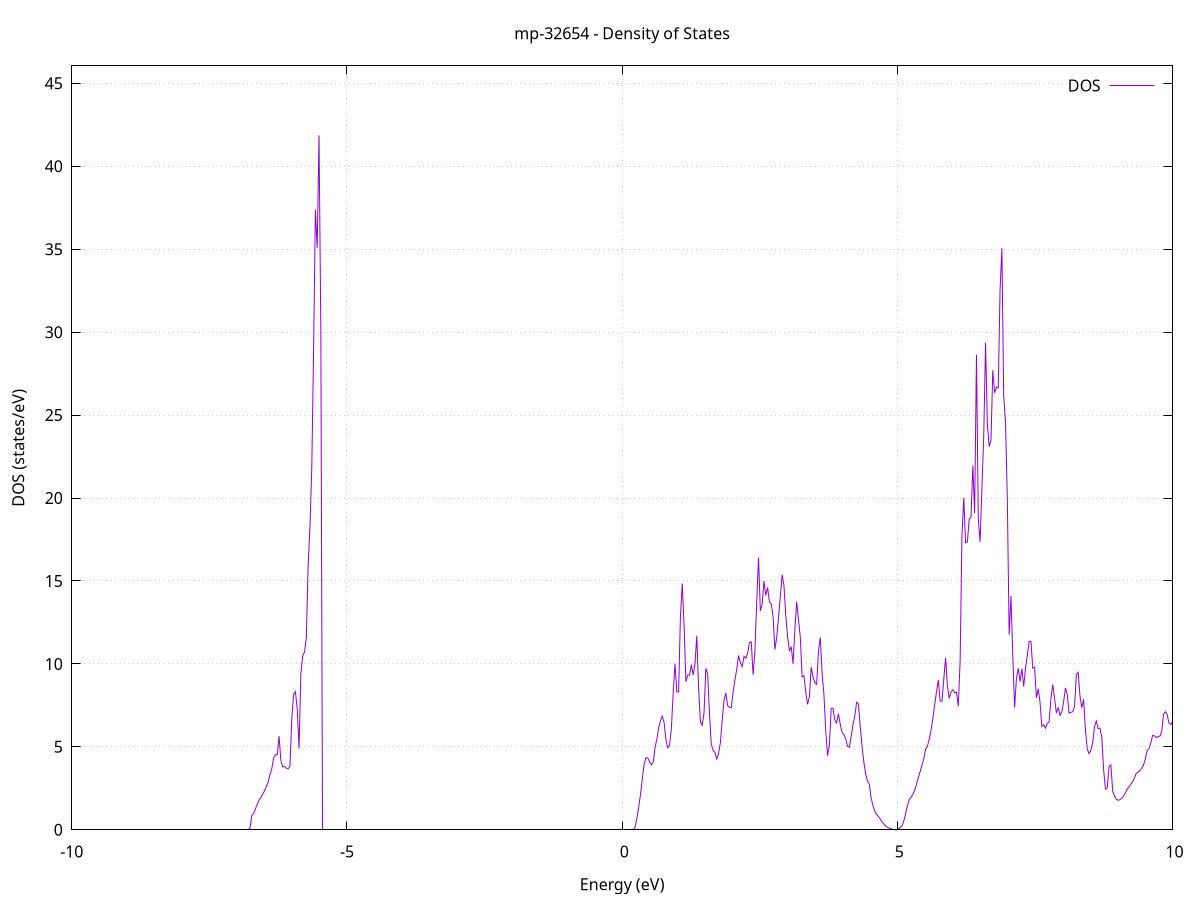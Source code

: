 set title 'mp-32654 - Density of States'
set xlabel 'Energy (eV)'
set ylabel 'DOS (states/eV)'
set grid
set xrange [-10:10]
set yrange [0:46.052]
set xzeroaxis lt -1
set terminal png size 800,600
set output 'mp-32654_dos_gnuplot.png'
plot '-' using 1:2 with lines title 'DOS'
-48.308000 0.000000
-48.275000 0.000000
-48.242000 0.000000
-48.209000 0.000000
-48.176000 0.000000
-48.143000 0.000000
-48.110000 0.000000
-48.077000 0.000000
-48.044000 0.000000
-48.011000 0.000000
-47.978000 0.000000
-47.945000 0.000000
-47.912000 0.000000
-47.879000 0.000000
-47.846000 0.000000
-47.813000 0.000000
-47.780000 0.000000
-47.747000 0.000000
-47.714000 0.000000
-47.681000 0.000000
-47.648000 0.000000
-47.615000 0.000000
-47.582000 0.000000
-47.549000 0.000000
-47.516000 0.000000
-47.483000 0.000000
-47.450000 0.000000
-47.417000 0.000000
-47.384000 0.000000
-47.351000 0.000000
-47.318000 0.000000
-47.285000 0.000000
-47.252000 0.000000
-47.219000 0.000000
-47.186000 0.000000
-47.153000 0.000000
-47.120000 0.000000
-47.087000 0.000000
-47.054000 0.000000
-47.021000 0.000000
-46.988000 0.000000
-46.955000 0.000000
-46.922000 0.000000
-46.889000 0.000000
-46.856000 0.000000
-46.823000 0.000000
-46.790000 0.000000
-46.757000 0.000000
-46.724000 0.000000
-46.691000 0.000000
-46.658000 0.000000
-46.625000 0.000000
-46.592000 0.000000
-46.559000 0.000000
-46.526000 0.000000
-46.493000 0.000000
-46.460000 0.000000
-46.427000 0.000000
-46.394000 0.000000
-46.361000 0.000000
-46.328000 0.000000
-46.295000 0.000000
-46.262100 0.000000
-46.229100 0.000000
-46.196100 0.000000
-46.163100 0.000000
-46.130100 0.000000
-46.097100 0.000000
-46.064100 0.000000
-46.031100 0.000000
-45.998100 0.000000
-45.965100 0.000000
-45.932100 0.000000
-45.899100 0.000000
-45.866100 0.000000
-45.833100 0.000000
-45.800100 0.000000
-45.767100 0.000000
-45.734100 0.000000
-45.701100 0.000000
-45.668100 0.000000
-45.635100 0.000000
-45.602100 0.000000
-45.569100 0.000000
-45.536100 0.000000
-45.503100 0.000000
-45.470100 0.000000
-45.437100 0.000000
-45.404100 0.000000
-45.371100 0.000000
-45.338100 0.000000
-45.305100 0.000000
-45.272100 0.000000
-45.239100 0.000000
-45.206100 0.000000
-45.173100 0.000000
-45.140100 0.000000
-45.107100 0.000000
-45.074100 0.000000
-45.041100 0.000000
-45.008100 0.000000
-44.975100 0.000000
-44.942100 0.000000
-44.909100 0.000000
-44.876100 0.000000
-44.843100 0.000000
-44.810100 0.000000
-44.777100 0.000000
-44.744100 0.000000
-44.711100 0.000000
-44.678100 0.000000
-44.645100 0.000000
-44.612100 0.000000
-44.579100 0.000000
-44.546100 0.000000
-44.513100 0.000000
-44.480100 0.000000
-44.447100 0.000000
-44.414100 0.000000
-44.381100 0.000000
-44.348100 0.000000
-44.315100 0.000000
-44.282100 0.000000
-44.249100 0.000000
-44.216100 0.000000
-44.183100 0.000000
-44.150100 0.000000
-44.117100 0.000000
-44.084100 0.000000
-44.051100 0.000000
-44.018100 0.000000
-43.985100 0.000000
-43.952100 0.000000
-43.919100 0.000000
-43.886100 0.000000
-43.853100 0.000000
-43.820100 0.000000
-43.787100 0.000000
-43.754100 0.000000
-43.721100 0.000000
-43.688100 0.000000
-43.655100 0.000000
-43.622100 0.000000
-43.589100 0.000000
-43.556100 0.000000
-43.523100 0.000000
-43.490100 0.000000
-43.457100 0.000000
-43.424100 0.000000
-43.391100 0.000000
-43.358100 0.000000
-43.325100 0.000000
-43.292100 0.000000
-43.259100 0.000000
-43.226100 0.000000
-43.193100 0.000000
-43.160100 0.000000
-43.127100 0.000000
-43.094100 0.000000
-43.061100 0.000000
-43.028100 0.000000
-42.995100 0.000000
-42.962100 0.000000
-42.929100 0.000000
-42.896100 0.000000
-42.863100 0.000000
-42.830100 0.000000
-42.797100 0.000000
-42.764100 0.000000
-42.731100 0.000000
-42.698100 0.000000
-42.665100 0.000000
-42.632100 0.000000
-42.599100 0.000000
-42.566100 0.000000
-42.533100 0.000000
-42.500100 0.000000
-42.467100 0.000000
-42.434100 0.000000
-42.401100 0.000000
-42.368100 0.000000
-42.335100 0.000000
-42.302100 0.000000
-42.269100 0.000000
-42.236100 0.000000
-42.203100 0.000000
-42.170100 0.000000
-42.137100 0.000000
-42.104100 0.000000
-42.071100 0.000000
-42.038100 0.000000
-42.005100 0.000000
-41.972100 0.000000
-41.939100 0.000000
-41.906100 0.000000
-41.873100 0.000000
-41.840100 0.000000
-41.807100 0.000000
-41.774100 0.000000
-41.741100 0.000000
-41.708100 0.000000
-41.675100 0.000000
-41.642100 0.000000
-41.609100 0.000000
-41.576100 0.000000
-41.543100 0.000000
-41.510100 0.000000
-41.477100 0.000000
-41.444100 0.000000
-41.411100 0.000000
-41.378100 0.000000
-41.345100 0.000000
-41.312100 0.000000
-41.279100 0.000000
-41.246100 0.000000
-41.213100 0.000000
-41.180100 0.000000
-41.147100 0.000000
-41.114100 0.000000
-41.081100 0.000000
-41.048100 0.000000
-41.015100 0.000000
-40.982100 0.000000
-40.949100 0.000000
-40.916100 0.000000
-40.883100 0.000000
-40.850100 0.000000
-40.817100 0.000000
-40.784100 0.000000
-40.751100 0.000000
-40.718100 0.000000
-40.685100 0.000000
-40.652100 0.000000
-40.619100 0.000000
-40.586100 0.000000
-40.553100 0.000000
-40.520100 0.000000
-40.487100 0.000000
-40.454100 0.000000
-40.421100 0.000000
-40.388100 0.000000
-40.355100 0.000000
-40.322100 0.000000
-40.289100 0.000000
-40.256100 0.000000
-40.223100 0.000000
-40.190100 0.000000
-40.157100 0.000000
-40.124200 0.000000
-40.091200 0.000000
-40.058200 0.000000
-40.025200 0.000000
-39.992200 0.000000
-39.959200 0.000000
-39.926200 0.000000
-39.893200 0.000000
-39.860200 0.000000
-39.827200 0.000000
-39.794200 0.000000
-39.761200 0.000000
-39.728200 0.000000
-39.695200 0.000000
-39.662200 0.000000
-39.629200 0.000000
-39.596200 0.000000
-39.563200 0.000000
-39.530200 0.000000
-39.497200 0.000000
-39.464200 0.000000
-39.431200 0.000000
-39.398200 0.000000
-39.365200 0.000000
-39.332200 0.000000
-39.299200 0.000000
-39.266200 0.000000
-39.233200 0.000000
-39.200200 0.000000
-39.167200 0.000000
-39.134200 0.000000
-39.101200 0.000000
-39.068200 0.000000
-39.035200 0.000000
-39.002200 0.000000
-38.969200 0.000000
-38.936200 0.000000
-38.903200 0.000000
-38.870200 0.000000
-38.837200 0.000000
-38.804200 0.000000
-38.771200 0.000000
-38.738200 0.000000
-38.705200 0.000000
-38.672200 0.000000
-38.639200 0.000000
-38.606200 0.000000
-38.573200 0.000000
-38.540200 0.000000
-38.507200 0.000000
-38.474200 0.000000
-38.441200 0.000000
-38.408200 0.000000
-38.375200 0.000000
-38.342200 0.000000
-38.309200 0.000000
-38.276200 0.000000
-38.243200 0.000000
-38.210200 0.000000
-38.177200 0.000000
-38.144200 0.000000
-38.111200 0.000000
-38.078200 0.000000
-38.045200 0.000000
-38.012200 0.000000
-37.979200 0.000000
-37.946200 0.000000
-37.913200 0.000000
-37.880200 0.000000
-37.847200 0.000000
-37.814200 0.000000
-37.781200 0.000000
-37.748200 0.000000
-37.715200 0.000000
-37.682200 0.000000
-37.649200 0.000000
-37.616200 0.000000
-37.583200 0.000000
-37.550200 0.000000
-37.517200 0.000000
-37.484200 0.000000
-37.451200 0.000000
-37.418200 0.000000
-37.385200 0.000000
-37.352200 0.000000
-37.319200 0.000000
-37.286200 0.000000
-37.253200 0.000000
-37.220200 0.000000
-37.187200 0.000000
-37.154200 0.000000
-37.121200 0.000000
-37.088200 0.000000
-37.055200 0.000000
-37.022200 0.000000
-36.989200 0.000000
-36.956200 0.000000
-36.923200 0.000000
-36.890200 0.000000
-36.857200 0.000000
-36.824200 0.000000
-36.791200 0.000000
-36.758200 0.000000
-36.725200 0.000000
-36.692200 0.000000
-36.659200 0.000000
-36.626200 0.000000
-36.593200 0.000000
-36.560200 0.000000
-36.527200 0.000000
-36.494200 0.000000
-36.461200 0.000000
-36.428200 0.000000
-36.395200 0.000000
-36.362200 0.000000
-36.329200 0.000000
-36.296200 0.000000
-36.263200 0.000000
-36.230200 0.000000
-36.197200 0.000000
-36.164200 0.000000
-36.131200 0.000000
-36.098200 0.000000
-36.065200 0.000000
-36.032200 0.000000
-35.999200 0.000000
-35.966200 0.000000
-35.933200 0.000000
-35.900200 0.000000
-35.867200 0.000000
-35.834200 0.000000
-35.801200 0.000000
-35.768200 0.000000
-35.735200 0.000000
-35.702200 0.000000
-35.669200 0.000000
-35.636200 0.000000
-35.603200 0.000000
-35.570200 0.000000
-35.537200 0.000000
-35.504200 0.000000
-35.471200 0.000000
-35.438200 0.000000
-35.405200 0.000000
-35.372200 0.000000
-35.339200 0.000000
-35.306200 0.000000
-35.273200 0.000000
-35.240200 0.000000
-35.207200 0.000000
-35.174200 0.000000
-35.141200 0.000000
-35.108200 0.000000
-35.075200 0.000000
-35.042200 0.000000
-35.009200 0.000000
-34.976200 0.000000
-34.943200 0.000000
-34.910200 0.000000
-34.877200 0.000000
-34.844200 0.000000
-34.811200 0.000000
-34.778200 0.000000
-34.745200 0.000000
-34.712200 0.000000
-34.679200 0.000000
-34.646200 0.000000
-34.613200 0.000000
-34.580200 0.000000
-34.547200 0.000000
-34.514200 0.000000
-34.481200 0.000000
-34.448200 0.000000
-34.415200 0.000000
-34.382200 0.000000
-34.349200 0.000000
-34.316200 0.000000
-34.283200 0.000000
-34.250200 0.000000
-34.217200 0.000000
-34.184200 0.000000
-34.151200 0.000000
-34.118200 0.000000
-34.085200 0.000000
-34.052200 0.000000
-34.019200 0.000000
-33.986300 0.000000
-33.953300 0.000000
-33.920300 0.000000
-33.887300 0.000000
-33.854300 0.000000
-33.821300 0.000000
-33.788300 0.000000
-33.755300 0.000000
-33.722300 0.000000
-33.689300 0.000000
-33.656300 0.000000
-33.623300 0.000000
-33.590300 0.000000
-33.557300 0.000000
-33.524300 0.000000
-33.491300 0.000000
-33.458300 0.000000
-33.425300 0.000000
-33.392300 0.000000
-33.359300 0.000000
-33.326300 0.000000
-33.293300 0.000000
-33.260300 0.000000
-33.227300 0.000000
-33.194300 0.000000
-33.161300 0.000000
-33.128300 0.000000
-33.095300 0.000000
-33.062300 0.000000
-33.029300 0.000000
-32.996300 0.000000
-32.963300 0.000000
-32.930300 0.000000
-32.897300 0.000000
-32.864300 0.000000
-32.831300 0.000000
-32.798300 0.000000
-32.765300 0.000000
-32.732300 0.000000
-32.699300 0.000000
-32.666300 0.000000
-32.633300 0.000000
-32.600300 0.000000
-32.567300 0.000000
-32.534300 0.000000
-32.501300 0.000000
-32.468300 0.000000
-32.435300 0.000000
-32.402300 0.000000
-32.369300 0.000000
-32.336300 0.000000
-32.303300 0.000000
-32.270300 0.000000
-32.237300 0.000000
-32.204300 0.000000
-32.171300 0.000000
-32.138300 0.000000
-32.105300 0.000000
-32.072300 0.000000
-32.039300 0.000000
-32.006300 0.000000
-31.973300 0.000000
-31.940300 0.000000
-31.907300 0.000000
-31.874300 0.000000
-31.841300 0.000000
-31.808300 0.000000
-31.775300 0.000000
-31.742300 0.000000
-31.709300 0.000000
-31.676300 0.000000
-31.643300 0.000000
-31.610300 0.000000
-31.577300 0.000000
-31.544300 0.000000
-31.511300 0.000000
-31.478300 0.000000
-31.445300 0.000000
-31.412300 0.000000
-31.379300 0.000000
-31.346300 0.000000
-31.313300 0.000000
-31.280300 0.000000
-31.247300 0.000000
-31.214300 0.000000
-31.181300 0.000000
-31.148300 0.000000
-31.115300 0.000000
-31.082300 0.000000
-31.049300 0.000000
-31.016300 0.000000
-30.983300 0.000000
-30.950300 0.000000
-30.917300 0.000000
-30.884300 0.000000
-30.851300 0.000000
-30.818300 0.000000
-30.785300 0.000000
-30.752300 0.000000
-30.719300 0.000000
-30.686300 0.000000
-30.653300 0.000000
-30.620300 0.000000
-30.587300 0.000000
-30.554300 0.000000
-30.521300 0.000000
-30.488300 0.000000
-30.455300 0.000000
-30.422300 0.000000
-30.389300 0.000000
-30.356300 0.000000
-30.323300 0.000000
-30.290300 0.000000
-30.257300 0.000000
-30.224300 0.000000
-30.191300 0.000000
-30.158300 0.000000
-30.125300 0.000000
-30.092300 0.000000
-30.059300 0.000000
-30.026300 0.000000
-29.993300 0.000000
-29.960300 0.000000
-29.927300 0.000000
-29.894300 0.000000
-29.861300 0.000000
-29.828300 0.000000
-29.795300 0.000000
-29.762300 0.000000
-29.729300 0.000000
-29.696300 0.000000
-29.663300 0.000000
-29.630300 0.000000
-29.597300 0.000000
-29.564300 0.000000
-29.531300 0.000000
-29.498300 0.000000
-29.465300 0.000000
-29.432300 0.000000
-29.399300 0.000000
-29.366300 0.000000
-29.333300 0.000000
-29.300300 0.000000
-29.267300 0.000000
-29.234300 0.000000
-29.201300 0.000000
-29.168300 0.000000
-29.135300 0.000000
-29.102300 0.000000
-29.069300 0.000000
-29.036300 0.000000
-29.003300 0.000000
-28.970300 0.000000
-28.937300 0.000000
-28.904300 0.000000
-28.871300 0.000000
-28.838300 0.000000
-28.805300 0.000000
-28.772300 0.000000
-28.739300 0.000000
-28.706300 0.000000
-28.673300 0.000000
-28.640300 0.000000
-28.607300 0.000000
-28.574300 0.000000
-28.541300 0.000000
-28.508300 0.000000
-28.475300 0.000000
-28.442300 0.000000
-28.409300 0.000000
-28.376300 0.000000
-28.343300 0.000000
-28.310300 0.000000
-28.277300 0.000000
-28.244300 0.000000
-28.211300 0.000000
-28.178300 0.000000
-28.145300 0.000000
-28.112300 0.000000
-28.079300 0.000000
-28.046300 0.000000
-28.013300 0.000000
-27.980300 0.000000
-27.947300 0.000000
-27.914300 0.000000
-27.881300 0.000000
-27.848400 0.000000
-27.815400 0.000000
-27.782400 0.000000
-27.749400 0.000000
-27.716400 0.000000
-27.683400 0.000000
-27.650400 0.000000
-27.617400 0.000000
-27.584400 0.000000
-27.551400 0.000000
-27.518400 0.000000
-27.485400 0.000000
-27.452400 0.000000
-27.419400 0.000000
-27.386400 0.000000
-27.353400 0.000000
-27.320400 0.000000
-27.287400 0.000000
-27.254400 0.000000
-27.221400 0.000000
-27.188400 0.000000
-27.155400 0.000000
-27.122400 0.000000
-27.089400 0.000000
-27.056400 0.000000
-27.023400 0.000000
-26.990400 0.000000
-26.957400 0.000000
-26.924400 0.000000
-26.891400 0.000000
-26.858400 0.000000
-26.825400 0.000000
-26.792400 0.000000
-26.759400 0.000000
-26.726400 0.000000
-26.693400 0.000000
-26.660400 0.000000
-26.627400 0.000000
-26.594400 0.000000
-26.561400 0.000000
-26.528400 0.000000
-26.495400 0.000000
-26.462400 0.000000
-26.429400 0.000000
-26.396400 0.000000
-26.363400 0.000000
-26.330400 0.000000
-26.297400 0.000000
-26.264400 0.000000
-26.231400 0.000000
-26.198400 0.000000
-26.165400 0.000000
-26.132400 0.000000
-26.099400 0.000000
-26.066400 0.000000
-26.033400 0.000000
-26.000400 0.000000
-25.967400 0.000000
-25.934400 0.000000
-25.901400 0.000000
-25.868400 0.000000
-25.835400 0.000000
-25.802400 0.000000
-25.769400 0.000000
-25.736400 0.000000
-25.703400 0.000000
-25.670400 0.000000
-25.637400 0.000000
-25.604400 0.000000
-25.571400 0.000000
-25.538400 0.000000
-25.505400 0.000000
-25.472400 0.000000
-25.439400 0.000000
-25.406400 0.000000
-25.373400 0.000000
-25.340400 0.000000
-25.307400 0.000000
-25.274400 0.000000
-25.241400 0.000000
-25.208400 0.000000
-25.175400 0.000000
-25.142400 0.000000
-25.109400 0.000000
-25.076400 0.000000
-25.043400 0.000000
-25.010400 0.000000
-24.977400 0.000000
-24.944400 0.000000
-24.911400 0.000000
-24.878400 0.000000
-24.845400 0.000000
-24.812400 0.000000
-24.779400 0.000000
-24.746400 0.000000
-24.713400 0.000000
-24.680400 0.000000
-24.647400 0.000000
-24.614400 0.000000
-24.581400 0.000000
-24.548400 0.000000
-24.515400 0.000000
-24.482400 0.000000
-24.449400 0.000000
-24.416400 0.000000
-24.383400 0.000000
-24.350400 0.000000
-24.317400 0.000000
-24.284400 0.000000
-24.251400 0.000000
-24.218400 0.000000
-24.185400 0.000000
-24.152400 0.000000
-24.119400 0.000000
-24.086400 0.000000
-24.053400 0.000000
-24.020400 0.000000
-23.987400 565.505700
-23.954400 414.787300
-23.921400 0.000000
-23.888400 0.000000
-23.855400 0.000000
-23.822400 0.000000
-23.789400 0.000000
-23.756400 0.000000
-23.723400 0.000000
-23.690400 0.000000
-23.657400 0.000000
-23.624400 0.000000
-23.591400 0.000000
-23.558400 0.000000
-23.525400 0.000000
-23.492400 0.000000
-23.459400 0.000000
-23.426400 0.000000
-23.393400 0.000000
-23.360400 0.000000
-23.327400 0.000000
-23.294400 0.000000
-23.261400 0.000000
-23.228400 0.000000
-23.195400 0.000000
-23.162400 0.000000
-23.129400 0.000000
-23.096400 0.000000
-23.063400 0.000000
-23.030400 0.000000
-22.997400 0.000000
-22.964400 0.000000
-22.931400 0.000000
-22.898400 0.000000
-22.865400 0.000000
-22.832400 0.000000
-22.799400 0.000000
-22.766400 0.000000
-22.733400 0.000000
-22.700400 0.000000
-22.667400 0.000000
-22.634400 0.000000
-22.601400 0.000000
-22.568400 0.000000
-22.535400 0.000000
-22.502400 0.000000
-22.469400 0.000000
-22.436400 0.000000
-22.403400 0.000000
-22.370400 0.000000
-22.337400 0.000000
-22.304400 0.000000
-22.271400 0.000000
-22.238400 0.000000
-22.205400 0.000000
-22.172400 0.000000
-22.139400 0.000000
-22.106400 0.000000
-22.073400 0.000000
-22.040400 0.000000
-22.007400 0.000000
-21.974400 0.000000
-21.941400 0.000000
-21.908400 0.000000
-21.875400 0.000000
-21.842400 0.000000
-21.809400 0.000000
-21.776400 0.000000
-21.743400 0.000000
-21.710500 0.000000
-21.677500 0.000000
-21.644500 0.000000
-21.611500 0.000000
-21.578500 0.000000
-21.545500 0.000000
-21.512500 0.000000
-21.479500 0.000000
-21.446500 0.000000
-21.413500 0.000000
-21.380500 0.000000
-21.347500 0.000000
-21.314500 0.000000
-21.281500 0.000000
-21.248500 0.000000
-21.215500 0.000000
-21.182500 0.000000
-21.149500 0.000000
-21.116500 0.000000
-21.083500 0.000000
-21.050500 0.000000
-21.017500 0.000000
-20.984500 0.000000
-20.951500 0.000000
-20.918500 0.000000
-20.885500 0.000000
-20.852500 0.000000
-20.819500 0.000000
-20.786500 0.000000
-20.753500 0.000000
-20.720500 0.000000
-20.687500 0.000000
-20.654500 0.000000
-20.621500 0.000000
-20.588500 0.000000
-20.555500 0.000000
-20.522500 0.000000
-20.489500 0.000000
-20.456500 0.000000
-20.423500 0.000000
-20.390500 0.000000
-20.357500 0.000000
-20.324500 0.000000
-20.291500 0.000000
-20.258500 0.000000
-20.225500 0.000000
-20.192500 0.000000
-20.159500 0.000000
-20.126500 0.000000
-20.093500 0.000000
-20.060500 0.000000
-20.027500 0.000000
-19.994500 0.000000
-19.961500 0.000000
-19.928500 0.000000
-19.895500 0.000000
-19.862500 0.000000
-19.829500 0.000000
-19.796500 0.000000
-19.763500 0.000000
-19.730500 0.000000
-19.697500 0.000000
-19.664500 0.000000
-19.631500 0.000000
-19.598500 0.000000
-19.565500 0.000000
-19.532500 0.000000
-19.499500 0.000000
-19.466500 0.000000
-19.433500 0.000000
-19.400500 0.000000
-19.367500 0.000000
-19.334500 0.000000
-19.301500 0.000000
-19.268500 0.000000
-19.235500 0.000000
-19.202500 0.000000
-19.169500 0.000000
-19.136500 0.000000
-19.103500 0.000000
-19.070500 0.000000
-19.037500 0.000000
-19.004500 0.000000
-18.971500 0.000000
-18.938500 0.000000
-18.905500 0.000000
-18.872500 0.000000
-18.839500 0.000000
-18.806500 0.000000
-18.773500 0.000000
-18.740500 0.000000
-18.707500 0.000000
-18.674500 0.000000
-18.641500 0.000000
-18.608500 0.000000
-18.575500 0.000000
-18.542500 0.000000
-18.509500 0.000000
-18.476500 0.000000
-18.443500 0.000000
-18.410500 0.000000
-18.377500 0.000000
-18.344500 0.000000
-18.311500 0.000000
-18.278500 0.000000
-18.245500 0.000000
-18.212500 0.000000
-18.179500 0.000000
-18.146500 0.000000
-18.113500 0.000000
-18.080500 0.000000
-18.047500 0.000000
-18.014500 0.000000
-17.981500 0.000000
-17.948500 0.000000
-17.915500 0.000000
-17.882500 0.000000
-17.849500 0.000000
-17.816500 0.000000
-17.783500 0.000000
-17.750500 0.000000
-17.717500 0.000000
-17.684500 0.000000
-17.651500 0.000000
-17.618500 0.000000
-17.585500 0.000000
-17.552500 0.000000
-17.519500 0.000000
-17.486500 0.000000
-17.453500 0.000000
-17.420500 0.000000
-17.387500 0.000000
-17.354500 0.000000
-17.321500 0.000000
-17.288500 0.000000
-17.255500 0.000000
-17.222500 0.000000
-17.189500 0.000000
-17.156500 0.000000
-17.123500 0.000000
-17.090500 0.000000
-17.057500 0.000000
-17.024500 0.000000
-16.991500 0.000000
-16.958500 0.000000
-16.925500 0.000000
-16.892500 0.000000
-16.859500 0.000000
-16.826500 0.000000
-16.793500 0.000000
-16.760500 0.000000
-16.727500 0.000000
-16.694500 0.000000
-16.661500 0.000000
-16.628500 0.000000
-16.595500 0.000000
-16.562500 0.000000
-16.529500 0.000000
-16.496500 0.000000
-16.463500 0.000000
-16.430500 0.000000
-16.397500 0.000000
-16.364500 0.000000
-16.331500 0.000000
-16.298500 0.000000
-16.265500 0.000000
-16.232500 0.000000
-16.199500 0.000000
-16.166500 0.000000
-16.133500 0.000000
-16.100500 0.000000
-16.067500 0.000000
-16.034500 0.000000
-16.001500 0.000000
-15.968500 0.000000
-15.935500 0.000000
-15.902500 0.000000
-15.869500 0.000000
-15.836500 0.000000
-15.803500 0.000000
-15.770500 0.000000
-15.737500 0.000000
-15.704500 0.000000
-15.671500 0.000000
-15.638500 0.000000
-15.605500 0.000000
-15.572600 0.000000
-15.539600 0.000000
-15.506600 0.000000
-15.473600 0.000000
-15.440600 0.000000
-15.407600 0.000000
-15.374600 0.000000
-15.341600 0.000000
-15.308600 0.000000
-15.275600 0.000000
-15.242600 0.000000
-15.209600 0.000000
-15.176600 0.000000
-15.143600 0.000000
-15.110600 0.000000
-15.077600 0.000000
-15.044600 0.000000
-15.011600 0.000000
-14.978600 0.000000
-14.945600 0.000000
-14.912600 0.000000
-14.879600 0.000000
-14.846600 0.000000
-14.813600 0.000000
-14.780600 0.000000
-14.747600 0.000000
-14.714600 0.000000
-14.681600 0.000000
-14.648600 0.000000
-14.615600 0.000000
-14.582600 0.000000
-14.549600 0.000000
-14.516600 0.000000
-14.483600 0.000000
-14.450600 0.000000
-14.417600 0.000000
-14.384600 0.000000
-14.351600 0.000000
-14.318600 0.000000
-14.285600 0.000000
-14.252600 0.000000
-14.219600 0.000000
-14.186600 0.000000
-14.153600 0.000000
-14.120600 0.000000
-14.087600 0.000000
-14.054600 0.000000
-14.021600 0.000000
-13.988600 0.000000
-13.955600 0.000000
-13.922600 0.000000
-13.889600 0.000000
-13.856600 0.000000
-13.823600 0.000000
-13.790600 0.000000
-13.757600 0.000000
-13.724600 0.000000
-13.691600 0.000000
-13.658600 0.000000
-13.625600 0.000000
-13.592600 0.000000
-13.559600 0.000000
-13.526600 0.000000
-13.493600 0.000000
-13.460600 0.000000
-13.427600 0.000000
-13.394600 0.000000
-13.361600 0.000000
-13.328600 0.000000
-13.295600 0.000000
-13.262600 0.000000
-13.229600 0.000000
-13.196600 0.000000
-13.163600 0.000000
-13.130600 0.000000
-13.097600 0.000000
-13.064600 0.000000
-13.031600 0.000000
-12.998600 0.000000
-12.965600 0.000000
-12.932600 0.000000
-12.899600 0.000000
-12.866600 0.000000
-12.833600 0.000000
-12.800600 0.000000
-12.767600 0.000000
-12.734600 0.000000
-12.701600 0.000000
-12.668600 0.000000
-12.635600 0.000000
-12.602600 0.000000
-12.569600 0.000000
-12.536600 0.000000
-12.503600 0.000000
-12.470600 0.000000
-12.437600 0.000000
-12.404600 0.000000
-12.371600 0.000000
-12.338600 0.000000
-12.305600 0.000000
-12.272600 0.000000
-12.239600 0.000000
-12.206600 0.000000
-12.173600 0.000000
-12.140600 0.000000
-12.107600 0.000000
-12.074600 0.000000
-12.041600 0.000000
-12.008600 0.000000
-11.975600 0.000000
-11.942600 0.000000
-11.909600 0.000000
-11.876600 0.000000
-11.843600 0.000000
-11.810600 0.000000
-11.777600 0.000000
-11.744600 0.000000
-11.711600 0.000000
-11.678600 0.000000
-11.645600 0.000000
-11.612600 0.000000
-11.579600 0.000000
-11.546600 0.000000
-11.513600 0.000000
-11.480600 0.000000
-11.447600 0.000000
-11.414600 0.000000
-11.381600 0.000000
-11.348600 0.000000
-11.315600 0.000000
-11.282600 0.000000
-11.249600 0.000000
-11.216600 0.000000
-11.183600 0.000000
-11.150600 0.000000
-11.117600 0.000000
-11.084600 0.000000
-11.051600 0.000000
-11.018600 0.000000
-10.985600 0.000000
-10.952600 0.000000
-10.919600 0.000000
-10.886600 0.000000
-10.853600 0.000000
-10.820600 0.000000
-10.787600 0.000000
-10.754600 0.000000
-10.721600 0.000000
-10.688600 0.000000
-10.655600 0.000000
-10.622600 0.000000
-10.589600 0.000000
-10.556600 0.000000
-10.523600 0.000000
-10.490600 0.000000
-10.457600 0.000000
-10.424600 0.000000
-10.391600 0.000000
-10.358600 0.000000
-10.325600 0.000000
-10.292600 0.000000
-10.259600 0.000000
-10.226600 0.000000
-10.193600 0.000000
-10.160600 0.000000
-10.127600 0.000000
-10.094600 0.000000
-10.061600 0.000000
-10.028600 0.000000
-9.995600 0.000000
-9.962600 0.000000
-9.929600 0.000000
-9.896600 0.000000
-9.863600 0.000000
-9.830600 0.000000
-9.797600 0.000000
-9.764600 0.000000
-9.731600 0.000000
-9.698600 0.000000
-9.665600 0.000000
-9.632600 0.000000
-9.599600 0.000000
-9.566600 0.000000
-9.533600 0.000000
-9.500600 0.000000
-9.467600 0.000000
-9.434700 0.000000
-9.401700 0.000000
-9.368700 0.000000
-9.335700 0.000000
-9.302700 0.000000
-9.269700 0.000000
-9.236700 0.000000
-9.203700 0.000000
-9.170700 0.000000
-9.137700 0.000000
-9.104700 0.000000
-9.071700 0.000000
-9.038700 0.000000
-9.005700 0.000000
-8.972700 0.000000
-8.939700 0.000000
-8.906700 0.000000
-8.873700 0.000000
-8.840700 0.000000
-8.807700 0.000000
-8.774700 0.000000
-8.741700 0.000000
-8.708700 0.000000
-8.675700 0.000000
-8.642700 0.000000
-8.609700 0.000000
-8.576700 0.000000
-8.543700 0.000000
-8.510700 0.000000
-8.477700 0.000000
-8.444700 0.000000
-8.411700 0.000000
-8.378700 0.000000
-8.345700 0.000000
-8.312700 0.000000
-8.279700 0.000000
-8.246700 0.000000
-8.213700 0.000000
-8.180700 0.000000
-8.147700 0.000000
-8.114700 0.000000
-8.081700 0.000000
-8.048700 0.000000
-8.015700 0.000000
-7.982700 0.000000
-7.949700 0.000000
-7.916700 0.000000
-7.883700 0.000000
-7.850700 0.000000
-7.817700 0.000000
-7.784700 0.000000
-7.751700 0.000000
-7.718700 0.000000
-7.685700 0.000000
-7.652700 0.000000
-7.619700 0.000000
-7.586700 0.000000
-7.553700 0.000000
-7.520700 0.000000
-7.487700 0.000000
-7.454700 0.000000
-7.421700 0.000000
-7.388700 0.000000
-7.355700 0.000000
-7.322700 0.000000
-7.289700 0.000000
-7.256700 0.000000
-7.223700 0.000000
-7.190700 0.000000
-7.157700 0.000000
-7.124700 0.000000
-7.091700 0.000000
-7.058700 0.000000
-7.025700 0.000000
-6.992700 0.000000
-6.959700 0.000000
-6.926700 0.000000
-6.893700 0.000000
-6.860700 0.000000
-6.827700 0.000000
-6.794700 0.000000
-6.761700 0.105100
-6.728700 0.862500
-6.695700 0.986400
-6.662700 1.251900
-6.629700 1.554800
-6.596700 1.780900
-6.563700 1.965700
-6.530700 2.141200
-6.497700 2.352300
-6.464700 2.610600
-6.431700 2.875000
-6.398700 3.328500
-6.365700 3.675400
-6.332700 4.326300
-6.299700 4.532500
-6.266700 4.517800
-6.233700 5.648100
-6.200700 4.166500
-6.167700 3.788400
-6.134700 3.812800
-6.101700 3.708700
-6.068700 3.672900
-6.035700 3.853100
-6.002700 6.660400
-5.969700 8.159100
-5.936700 8.319900
-5.903700 7.289500
-5.870700 4.904400
-5.837700 9.423900
-5.804700 10.485100
-5.771700 10.714700
-5.738700 11.581600
-5.705700 15.919100
-5.672700 18.205900
-5.639700 21.756000
-5.606700 28.868800
-5.573700 37.385700
-5.540700 35.083100
-5.507700 41.865000
-5.474700 30.021300
-5.441700 0.000000
-5.408700 0.000000
-5.375700 0.000000
-5.342700 0.000000
-5.309700 0.000000
-5.276700 0.000000
-5.243700 0.000000
-5.210700 0.000000
-5.177700 0.000000
-5.144700 0.000000
-5.111700 0.000000
-5.078700 0.000000
-5.045700 0.000000
-5.012700 0.000000
-4.979700 0.000000
-4.946700 0.000000
-4.913700 0.000000
-4.880700 0.000000
-4.847700 0.000000
-4.814700 0.000000
-4.781700 0.000000
-4.748700 0.000000
-4.715700 0.000000
-4.682700 0.000000
-4.649700 0.000000
-4.616700 0.000000
-4.583700 0.000000
-4.550700 0.000000
-4.517700 0.000000
-4.484700 0.000000
-4.451700 0.000000
-4.418700 0.000000
-4.385700 0.000000
-4.352700 0.000000
-4.319700 0.000000
-4.286700 0.000000
-4.253700 0.000000
-4.220700 0.000000
-4.187700 0.000000
-4.154700 0.000000
-4.121700 0.000000
-4.088700 0.000000
-4.055700 0.000000
-4.022700 0.000000
-3.989700 0.000000
-3.956700 0.000000
-3.923700 0.000000
-3.890700 0.000000
-3.857700 0.000000
-3.824700 0.000000
-3.791700 0.000000
-3.758700 0.000000
-3.725700 0.000000
-3.692700 0.000000
-3.659700 0.000000
-3.626700 0.000000
-3.593700 0.000000
-3.560700 0.000000
-3.527700 0.000000
-3.494700 0.000000
-3.461700 0.000000
-3.428700 0.000000
-3.395700 0.000000
-3.362700 0.000000
-3.329700 0.000000
-3.296800 0.000000
-3.263800 0.000000
-3.230800 0.000000
-3.197800 0.000000
-3.164800 0.000000
-3.131800 0.000000
-3.098800 0.000000
-3.065800 0.000000
-3.032800 0.000000
-2.999800 0.000000
-2.966800 0.000000
-2.933800 0.000000
-2.900800 0.000000
-2.867800 0.000000
-2.834800 0.000000
-2.801800 0.000000
-2.768800 0.000000
-2.735800 0.000000
-2.702800 0.000000
-2.669800 0.000000
-2.636800 0.000000
-2.603800 0.000000
-2.570800 0.000000
-2.537800 0.000000
-2.504800 0.000000
-2.471800 0.000000
-2.438800 0.000000
-2.405800 0.000000
-2.372800 0.000000
-2.339800 0.000000
-2.306800 0.000000
-2.273800 0.000000
-2.240800 0.000000
-2.207800 0.000000
-2.174800 0.000000
-2.141800 0.000000
-2.108800 0.000000
-2.075800 0.000000
-2.042800 0.000000
-2.009800 0.000000
-1.976800 0.000000
-1.943800 0.000000
-1.910800 0.000000
-1.877800 0.000000
-1.844800 0.000000
-1.811800 0.000000
-1.778800 0.000000
-1.745800 0.000000
-1.712800 0.000000
-1.679800 0.000000
-1.646800 0.000000
-1.613800 0.000000
-1.580800 0.000000
-1.547800 0.000000
-1.514800 0.000000
-1.481800 0.000000
-1.448800 0.000000
-1.415800 0.000000
-1.382800 0.000000
-1.349800 0.000000
-1.316800 0.000000
-1.283800 0.000000
-1.250800 0.000000
-1.217800 0.000000
-1.184800 0.000000
-1.151800 0.000000
-1.118800 0.000000
-1.085800 0.000000
-1.052800 0.000000
-1.019800 0.000000
-0.986800 0.000000
-0.953800 0.000000
-0.920800 0.000000
-0.887800 0.000000
-0.854800 0.000000
-0.821800 0.000000
-0.788800 0.000000
-0.755800 0.000000
-0.722800 0.000000
-0.689800 0.000000
-0.656800 0.000000
-0.623800 0.000000
-0.590800 0.000000
-0.557800 0.000000
-0.524800 0.000000
-0.491800 0.000000
-0.458800 0.000000
-0.425800 0.000000
-0.392800 0.000000
-0.359800 0.000000
-0.326800 0.000000
-0.293800 0.000000
-0.260800 0.000000
-0.227800 0.000000
-0.194800 0.000000
-0.161800 0.000000
-0.128800 0.000000
-0.095800 0.000000
-0.062800 0.000000
-0.029800 0.000000
0.003200 0.000000
0.036200 0.000000
0.069200 0.000000
0.102200 0.000000
0.135200 0.000000
0.168200 0.000000
0.201200 0.001300
0.234200 0.138600
0.267200 0.684400
0.300200 1.345200
0.333200 2.123400
0.366200 3.052700
0.399200 3.954800
0.432200 4.338200
0.465200 4.330700
0.498200 4.093000
0.531200 3.916900
0.564200 4.071200
0.597200 4.948500
0.630200 5.454800
0.663200 6.152900
0.696200 6.570900
0.729200 6.844000
0.762200 6.468100
0.795200 5.427000
0.828200 4.942800
0.861200 5.073400
0.894200 6.096000
0.927200 8.237400
0.960200 10.007200
0.993200 8.304100
1.026200 8.323000
1.059200 12.880200
1.092200 14.850400
1.125200 12.314600
1.158200 8.925700
1.191200 9.328300
1.224200 9.325700
1.257200 9.957700
1.290200 9.337500
1.323200 9.976700
1.356200 11.694400
1.389200 8.537100
1.422200 6.499200
1.455200 6.300400
1.488200 7.060800
1.521200 9.726800
1.554200 9.382300
1.587200 6.954900
1.620200 5.162900
1.653200 4.780200
1.686200 4.670600
1.719200 4.260900
1.752200 4.600800
1.785200 5.253000
1.818200 6.616200
1.851200 7.797400
1.884200 8.249900
1.917200 7.484300
1.950200 7.376600
1.983200 7.357000
2.016200 8.297200
2.049200 9.044000
2.082200 9.673200
2.115200 10.511200
2.148200 10.072400
2.181200 9.833800
2.214200 10.454500
2.247200 10.341800
2.280200 10.648400
2.313200 11.280900
2.346200 11.324700
2.379200 9.348700
2.412200 10.732000
2.445200 13.738400
2.478200 16.404500
2.511200 13.197100
2.544200 13.586800
2.577200 14.996800
2.610200 14.125100
2.643200 14.601600
2.676200 13.727900
2.709200 13.616800
2.742200 12.850200
2.775200 10.866600
2.808100 11.576900
2.841100 12.796000
2.874100 14.061300
2.907100 15.378200
2.940100 14.723200
2.973100 12.949300
3.006100 11.643200
3.039100 10.774100
3.072100 11.032500
3.105100 10.011200
3.138100 12.040400
3.171100 13.741000
3.204100 12.645600
3.237100 11.624200
3.270100 9.213400
3.303100 9.290100
3.336100 8.298800
3.369100 7.557600
3.402100 8.015100
3.435100 9.802100
3.468100 9.225400
3.501100 8.859800
3.534100 8.764100
3.567100 10.749400
3.600100 11.601100
3.633100 9.417200
3.666100 8.174700
3.699100 5.994900
3.732100 4.472300
3.765100 5.087000
3.798100 7.301700
3.831100 7.329700
3.864100 6.612400
3.897100 6.449900
3.930100 7.001100
3.963100 6.352800
3.996100 5.874300
4.029100 5.729300
4.062100 5.481000
4.095100 5.037900
4.128100 4.975500
4.161100 5.634000
4.194100 6.336600
4.227100 6.844600
4.260100 7.686300
4.293100 7.585700
4.326100 6.216200
4.359100 4.999400
4.392100 4.075400
4.425100 3.360400
4.458100 2.945000
4.491100 2.752300
4.524100 1.925400
4.557100 1.465700
4.590100 1.126500
4.623100 0.933800
4.656100 0.800200
4.689100 0.667200
4.722100 0.472500
4.755100 0.347300
4.788100 0.226300
4.821100 0.153800
4.854100 0.096300
4.887100 0.053900
4.920100 0.026200
4.953100 0.010900
4.986100 0.006400
5.019100 0.051800
5.052100 0.132800
5.085100 0.239600
5.118100 0.534600
5.151100 0.955000
5.184100 1.477300
5.217100 1.818500
5.250100 1.962400
5.283100 2.146400
5.316100 2.377400
5.349100 2.756400
5.382100 3.136000
5.415100 3.502900
5.448100 3.909300
5.481100 4.271700
5.514100 4.865300
5.547100 5.038700
5.580100 5.466500
5.613100 6.012100
5.646100 6.704600
5.679100 7.552500
5.712100 8.317700
5.745100 9.035300
5.778100 7.770100
5.811100 7.740000
5.844100 9.070700
5.877100 10.363000
5.910100 8.672300
5.943100 7.923600
5.976100 8.324300
6.009100 8.443000
6.042100 8.246900
6.075100 8.298200
6.108100 7.452500
6.141100 10.197500
6.174100 17.658800
6.207100 20.014000
6.240100 17.310600
6.273100 17.353700
6.306100 18.733000
6.339100 18.834900
6.372100 21.958200
6.405100 19.082600
6.438100 28.643700
6.471100 18.767400
6.504100 17.354200
6.537100 20.581100
6.570100 23.733600
6.603100 29.359000
6.636100 24.463300
6.669100 23.092300
6.702100 23.494300
6.735100 27.707300
6.768100 26.332300
6.801100 26.682900
6.834100 26.634500
6.867100 32.554900
6.900100 35.053600
6.933100 26.118800
6.966100 24.584400
6.999100 19.881000
7.032100 11.763900
7.065100 14.091900
7.098100 10.479400
7.131100 7.366000
7.164100 9.113500
7.197100 9.739300
7.230100 8.942400
7.263100 9.707500
7.296100 8.640800
7.329100 9.746100
7.362100 10.511300
7.395100 11.347800
7.428100 11.360800
7.461100 9.746900
7.494100 9.808700
7.527100 7.952700
7.560100 8.504500
7.593100 7.679800
7.626100 6.238800
7.659100 6.326800
7.692100 6.128600
7.725100 6.425500
7.758100 6.498100
7.791100 7.894400
7.824100 8.753100
7.857100 7.917700
7.890100 7.035800
7.923100 7.380700
7.956100 6.894400
7.989100 7.105500
8.022100 7.727100
8.055100 8.558000
8.088100 8.134200
8.121100 7.031100
8.154100 7.080900
8.187100 7.113700
8.220100 7.437100
8.253100 9.349200
8.286100 9.489600
8.319100 8.048600
8.352100 7.358500
8.385100 7.865900
8.418100 6.045800
8.451100 4.867100
8.484100 4.586000
8.517100 4.806600
8.550100 5.263600
8.583100 6.219200
8.616100 6.554300
8.649100 6.106500
8.682100 6.118600
8.715100 5.591300
8.748100 3.647200
8.781100 2.455500
8.814100 2.520400
8.847100 3.793800
8.880100 3.917100
8.913100 2.325800
8.946000 2.049200
8.979000 1.846100
9.012000 1.777000
9.045000 1.813300
9.078000 1.900600
9.111000 2.029300
9.144000 2.224500
9.177000 2.460100
9.210000 2.567800
9.243000 2.762800
9.276000 2.902200
9.309000 3.115500
9.342000 3.418300
9.375000 3.461800
9.408000 3.585600
9.441000 3.715800
9.474000 3.905600
9.507000 4.286400
9.540000 4.789800
9.573000 4.884100
9.606000 5.237900
9.639000 5.688100
9.672000 5.660500
9.705000 5.558500
9.738000 5.632100
9.771000 5.638900
9.804000 5.912700
9.837000 6.957200
9.870000 7.116700
9.903000 6.952400
9.936000 6.426300
9.969000 6.352600
10.002000 6.546300
10.035000 6.478100
10.068000 6.538000
10.101000 6.630400
10.134000 6.963500
10.167000 7.116000
10.200000 7.246800
10.233000 7.580700
10.266000 7.700400
10.299000 7.552300
10.332000 7.312900
10.365000 7.404800
10.398000 7.110600
10.431000 6.780500
10.464000 6.813800
10.497000 6.815300
10.530000 6.758900
10.563000 6.716200
10.596000 6.695400
10.629000 6.772300
10.662000 6.677200
10.695000 6.237200
10.728000 5.971500
10.761000 5.819700
10.794000 6.039300
10.827000 6.481300
10.860000 6.067800
10.893000 5.409700
10.926000 5.015600
10.959000 4.674400
10.992000 4.581400
11.025000 4.990100
11.058000 5.848500
11.091000 7.143200
11.124000 6.778900
11.157000 6.330800
11.190000 6.655300
11.223000 6.779200
11.256000 6.892100
11.289000 7.567900
11.322000 8.475800
11.355000 9.637600
11.388000 9.194000
11.421000 8.465100
11.454000 8.952700
11.487000 10.917900
11.520000 12.455700
11.553000 12.926000
11.586000 14.776400
11.619000 16.144500
11.652000 14.325000
11.685000 12.850600
11.718000 12.030800
11.751000 12.450100
11.784000 12.495900
11.817000 12.320300
11.850000 12.134300
11.883000 12.069400
11.916000 11.310200
11.949000 10.882000
11.982000 10.671200
12.015000 10.465100
12.048000 9.957900
12.081000 9.405600
12.114000 9.444700
12.147000 9.846700
12.180000 9.689100
12.213000 9.878500
12.246000 10.299500
12.279000 10.770300
12.312000 11.233600
12.345000 10.737000
12.378000 11.064700
12.411000 10.883700
12.444000 10.173600
12.477000 9.808800
12.510000 9.774300
12.543000 9.643700
12.576000 9.116700
12.609000 8.980300
12.642000 9.077800
12.675000 9.212500
12.708000 9.339000
12.741000 8.760100
12.774000 8.406500
12.807000 8.611000
12.840000 8.336300
12.873000 8.490300
12.906000 8.311200
12.939000 8.472400
12.972000 8.036700
13.005000 7.766900
13.038000 7.794300
13.071000 7.823300
13.104000 7.869300
13.137000 8.065700
13.170000 8.271000
13.203000 8.002300
13.236000 7.266600
13.269000 6.829300
13.302000 6.993600
13.335000 7.127500
13.368000 7.205100
13.401000 7.497700
13.434000 8.068700
13.467000 8.488900
13.500000 8.578600
13.533000 8.441900
13.566000 8.723100
13.599000 9.837700
13.632000 9.872700
13.665000 9.420900
13.698000 9.061200
13.731000 8.810800
13.764000 9.011000
13.797000 9.066700
13.830000 9.031000
13.863000 9.170900
13.896000 8.407700
13.929000 6.932600
13.962000 5.982100
13.995000 5.403700
14.028000 4.483200
14.061000 3.356600
14.094000 2.282600
14.127000 1.911700
14.160000 1.649600
14.193000 1.464300
14.226000 1.345900
14.259000 1.232200
14.292000 1.078300
14.325000 0.932100
14.358000 0.777600
14.391000 0.622800
14.424000 0.410600
14.457000 0.305800
14.490000 0.214700
14.523000 0.142300
14.556000 0.088800
14.589000 0.050700
14.622000 0.022800
14.655000 0.004800
14.688000 0.000000
14.721000 0.000000
14.754000 0.000000
14.787000 0.000000
14.820000 0.000000
14.853000 0.000000
14.886000 0.000000
14.919000 0.000000
14.952000 0.000000
14.985000 0.000000
15.018000 0.000000
15.051000 0.000000
15.083900 0.000000
15.116900 0.000000
15.149900 0.000000
15.182900 0.000000
15.215900 0.000000
15.248900 0.000000
15.281900 0.000000
15.314900 0.000000
15.347900 0.000000
15.380900 0.000000
15.413900 0.000000
15.446900 0.000000
15.479900 0.000000
15.512900 0.000000
15.545900 0.000000
15.578900 0.000000
15.611900 0.000000
15.644900 0.000000
15.677900 0.000000
15.710900 0.000000
15.743900 0.000000
15.776900 0.000000
15.809900 0.000000
15.842900 0.000000
15.875900 0.000000
15.908900 0.000000
15.941900 0.000000
15.974900 0.000000
16.007900 0.000000
16.040900 0.000000
16.073900 0.000000
16.106900 0.000000
16.139900 0.000000
16.172900 0.000000
16.205900 0.000000
16.238900 0.000000
16.271900 0.000000
16.304900 0.000000
16.337900 0.000000
16.370900 0.000000
16.403900 0.000000
16.436900 0.000000
16.469900 0.000000
16.502900 0.000000
16.535900 0.000000
16.568900 0.000000
16.601900 0.000000
16.634900 0.000000
16.667900 0.000000
16.700900 0.000000
16.733900 0.000000
16.766900 0.000000
16.799900 0.000000
16.832900 0.000000
16.865900 0.000000
16.898900 0.000000
16.931900 0.000000
16.964900 0.000000
16.997900 0.000000
17.030900 0.000000
17.063900 0.000000
17.096900 0.000000
17.129900 0.000000
17.162900 0.000000
17.195900 0.000000
17.228900 0.000000
17.261900 0.000000
17.294900 0.000000
17.327900 0.000000
17.360900 0.000000
17.393900 0.000000
17.426900 0.000000
17.459900 0.000000
17.492900 0.000000
17.525900 0.000000
17.558900 0.000000
17.591900 0.000000
17.624900 0.000000
17.657900 0.000000
17.690900 0.000000
e
